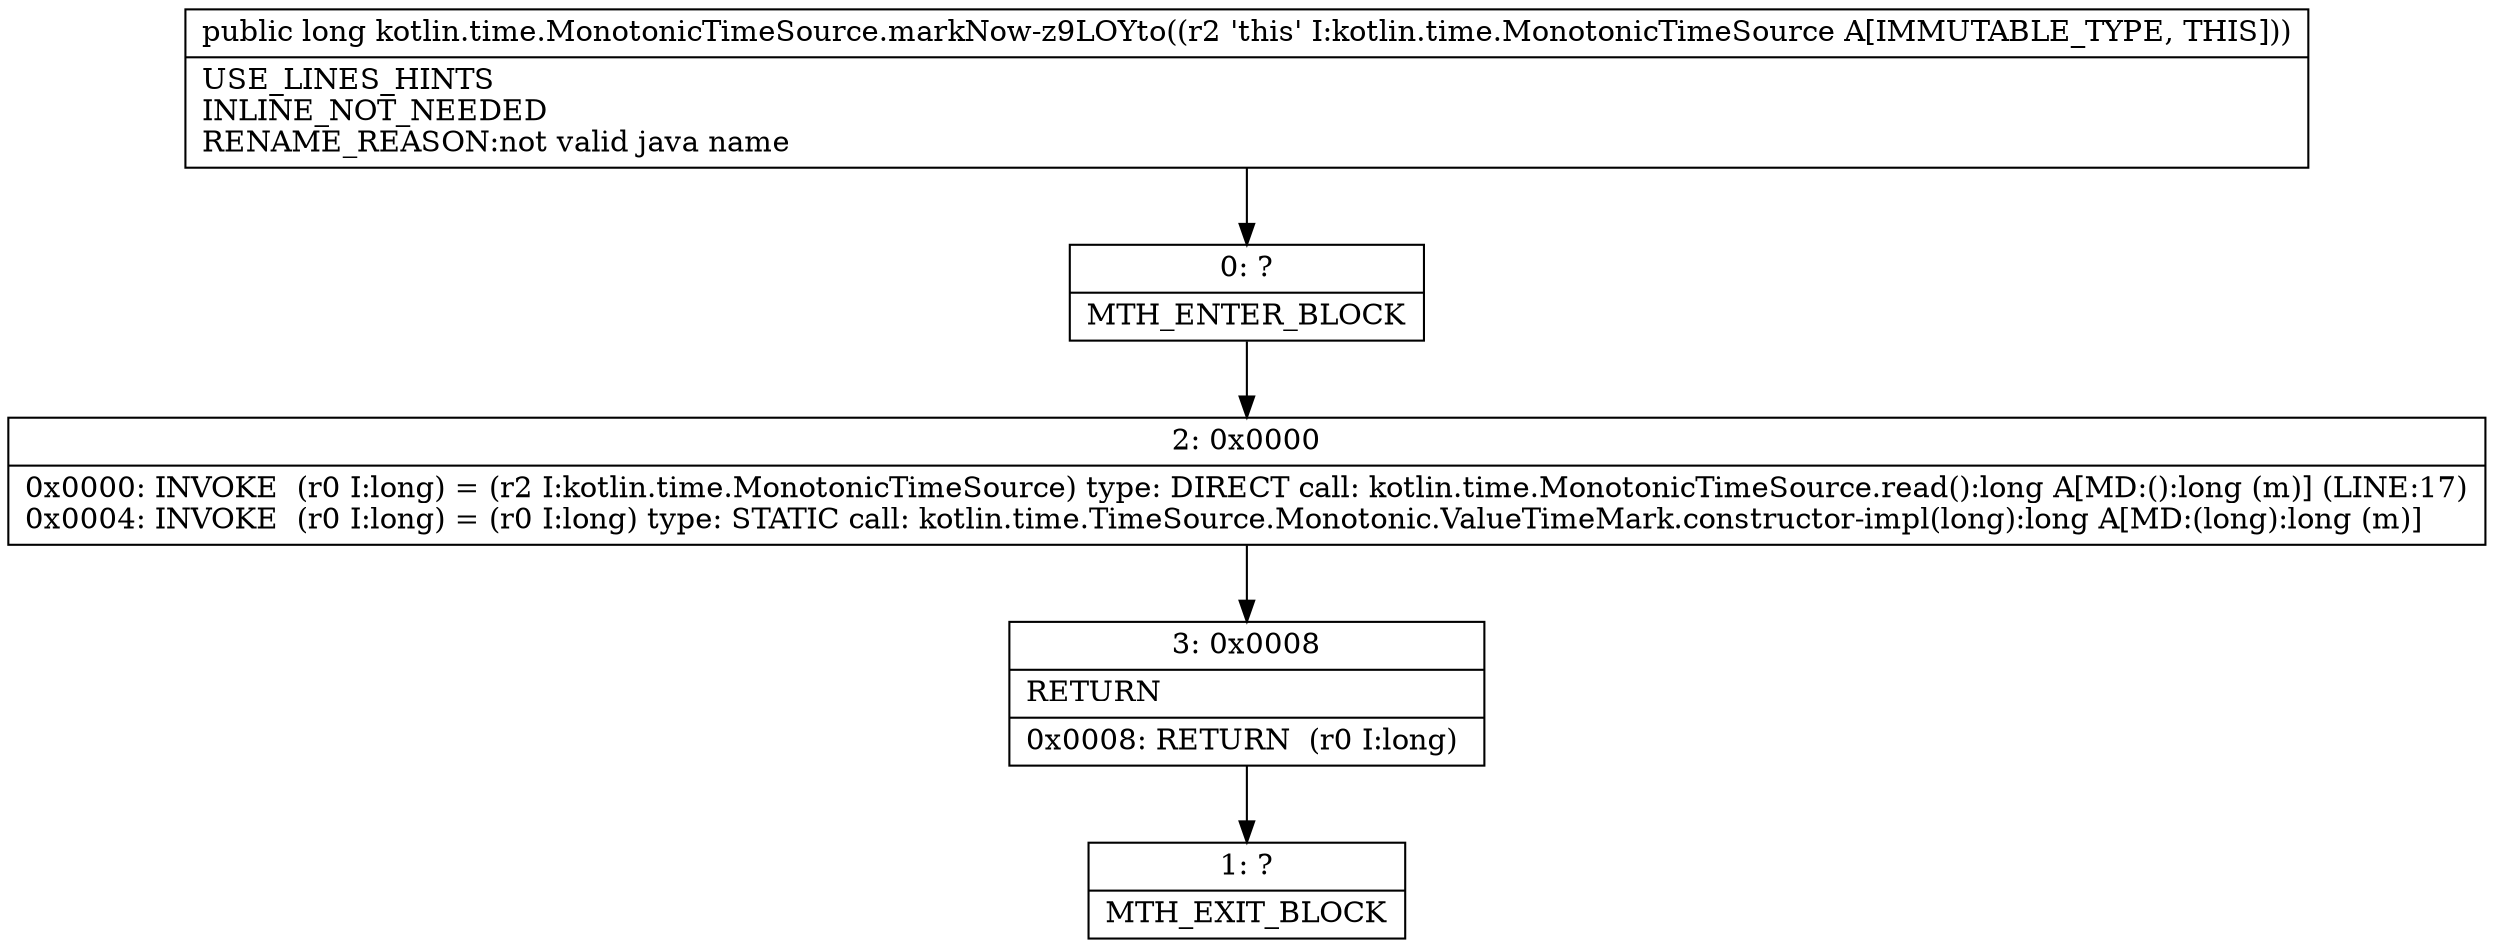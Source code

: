 digraph "CFG forkotlin.time.MonotonicTimeSource.markNow\-z9LOYto()J" {
Node_0 [shape=record,label="{0\:\ ?|MTH_ENTER_BLOCK\l}"];
Node_2 [shape=record,label="{2\:\ 0x0000|0x0000: INVOKE  (r0 I:long) = (r2 I:kotlin.time.MonotonicTimeSource) type: DIRECT call: kotlin.time.MonotonicTimeSource.read():long A[MD:():long (m)] (LINE:17)\l0x0004: INVOKE  (r0 I:long) = (r0 I:long) type: STATIC call: kotlin.time.TimeSource.Monotonic.ValueTimeMark.constructor\-impl(long):long A[MD:(long):long (m)]\l}"];
Node_3 [shape=record,label="{3\:\ 0x0008|RETURN\l|0x0008: RETURN  (r0 I:long) \l}"];
Node_1 [shape=record,label="{1\:\ ?|MTH_EXIT_BLOCK\l}"];
MethodNode[shape=record,label="{public long kotlin.time.MonotonicTimeSource.markNow\-z9LOYto((r2 'this' I:kotlin.time.MonotonicTimeSource A[IMMUTABLE_TYPE, THIS]))  | USE_LINES_HINTS\lINLINE_NOT_NEEDED\lRENAME_REASON:not valid java name\l}"];
MethodNode -> Node_0;Node_0 -> Node_2;
Node_2 -> Node_3;
Node_3 -> Node_1;
}

